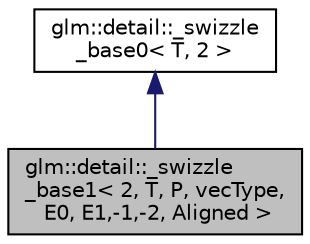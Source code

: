 digraph "glm::detail::_swizzle_base1&lt; 2, T, P, vecType, E0, E1,-1,-2, Aligned &gt;"
{
 // LATEX_PDF_SIZE
  edge [fontname="Helvetica",fontsize="10",labelfontname="Helvetica",labelfontsize="10"];
  node [fontname="Helvetica",fontsize="10",shape=record];
  Node1 [label="glm::detail::_swizzle\l_base1\< 2, T, P, vecType,\l E0, E1,-1,-2, Aligned \>",height=0.2,width=0.4,color="black", fillcolor="grey75", style="filled", fontcolor="black",tooltip=" "];
  Node2 -> Node1 [dir="back",color="midnightblue",fontsize="10",style="solid",fontname="Helvetica"];
  Node2 [label="glm::detail::_swizzle\l_base0\< T, 2 \>",height=0.2,width=0.4,color="black", fillcolor="white", style="filled",URL="$structglm_1_1detail_1_1__swizzle__base0.html",tooltip=" "];
}
